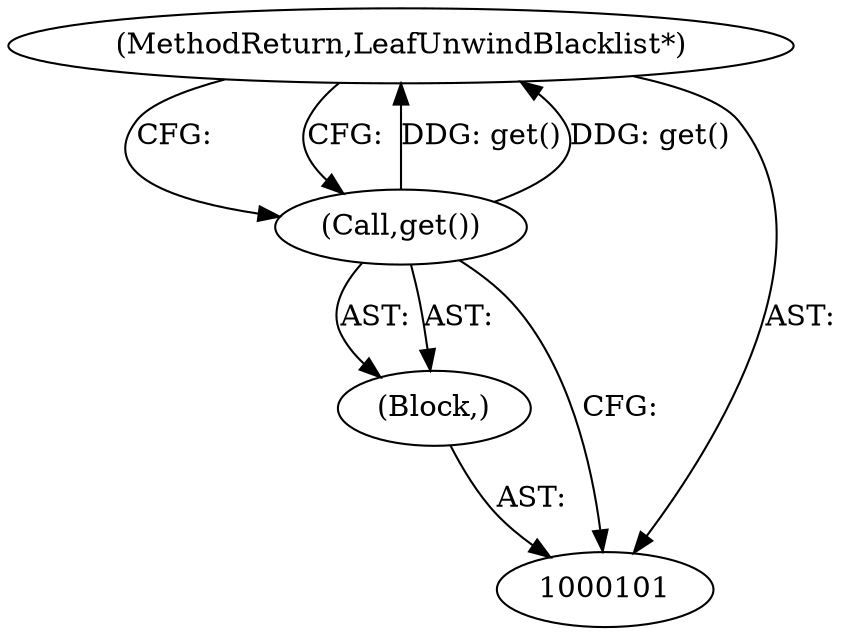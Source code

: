 digraph "0_Chrome_0fb75f1e468fe9054be3b3d3d5b9bf9a66e4199d_9" {
"1000104" [label="(MethodReturn,LeafUnwindBlacklist*)"];
"1000102" [label="(Block,)"];
"1000103" [label="(Call,get())"];
"1000104" -> "1000101"  [label="AST: "];
"1000104" -> "1000103"  [label="CFG: "];
"1000103" -> "1000104"  [label="DDG: get()"];
"1000102" -> "1000101"  [label="AST: "];
"1000103" -> "1000102"  [label="AST: "];
"1000103" -> "1000102"  [label="AST: "];
"1000103" -> "1000101"  [label="CFG: "];
"1000104" -> "1000103"  [label="CFG: "];
"1000103" -> "1000104"  [label="DDG: get()"];
}
